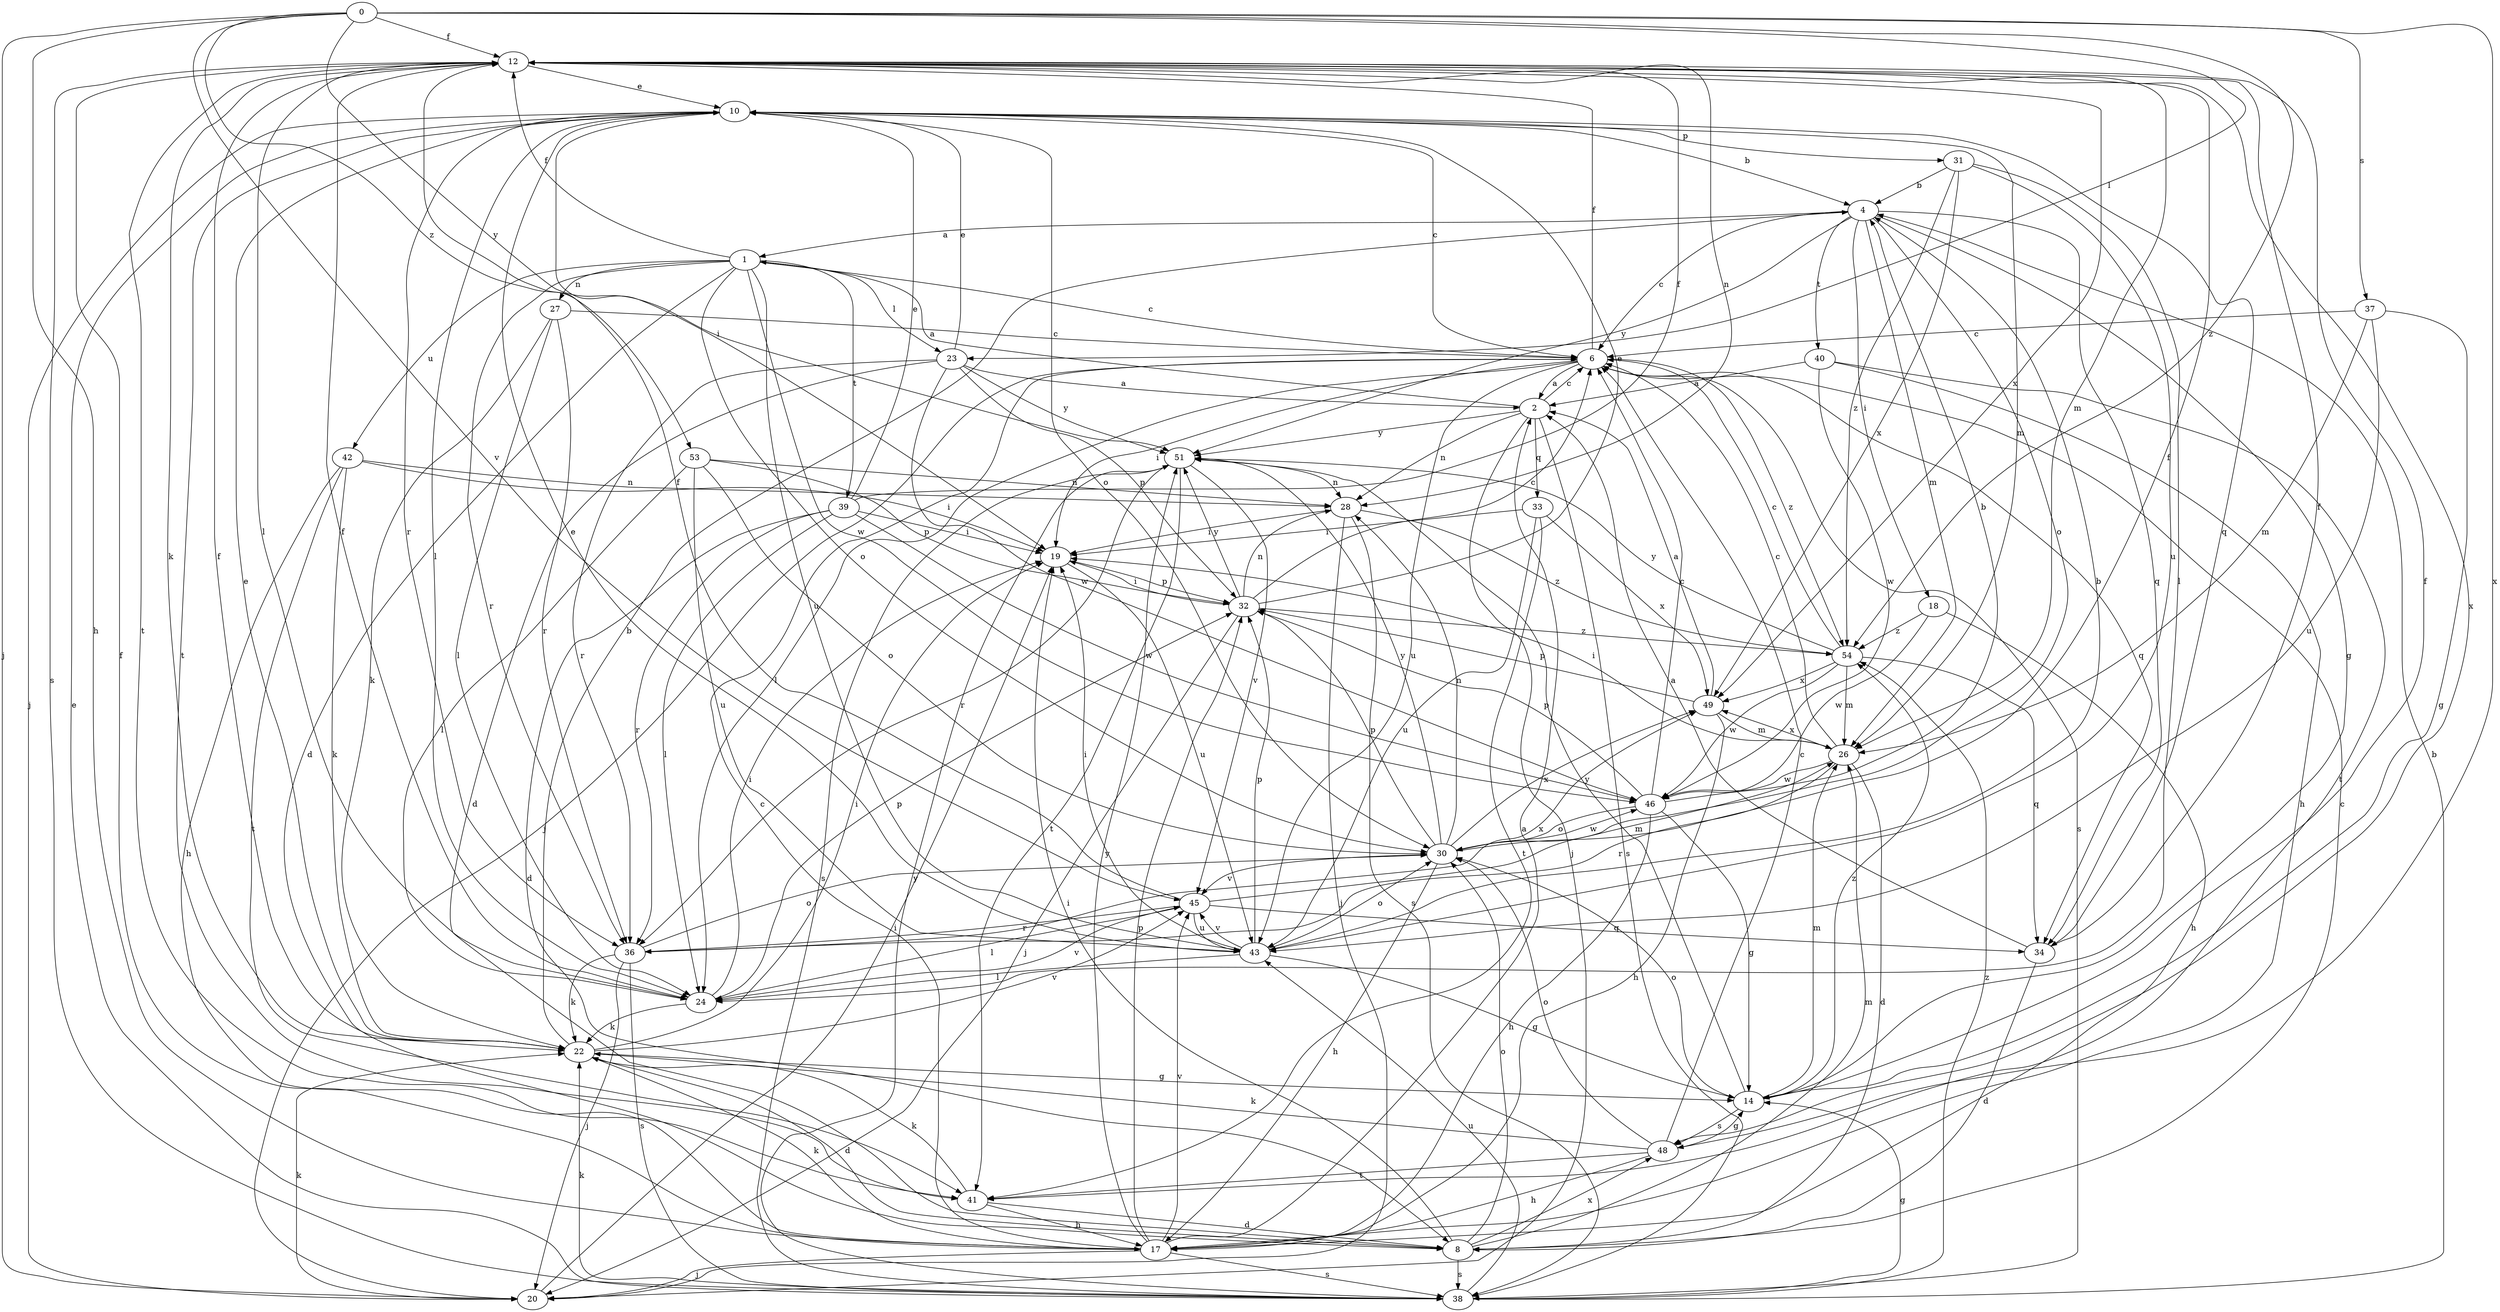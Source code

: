 strict digraph  {
0;
1;
2;
4;
6;
8;
10;
12;
14;
17;
18;
19;
20;
22;
23;
24;
26;
27;
28;
30;
31;
32;
33;
34;
36;
37;
38;
39;
40;
41;
42;
43;
45;
46;
48;
49;
51;
53;
54;
0 -> 12  [label=f];
0 -> 17  [label=h];
0 -> 20  [label=j];
0 -> 23  [label=l];
0 -> 37  [label=s];
0 -> 45  [label=v];
0 -> 48  [label=x];
0 -> 51  [label=y];
0 -> 53  [label=z];
0 -> 54  [label=z];
1 -> 6  [label=c];
1 -> 8  [label=d];
1 -> 12  [label=f];
1 -> 23  [label=l];
1 -> 27  [label=n];
1 -> 30  [label=o];
1 -> 36  [label=r];
1 -> 39  [label=t];
1 -> 42  [label=u];
1 -> 43  [label=u];
1 -> 46  [label=w];
2 -> 1  [label=a];
2 -> 6  [label=c];
2 -> 20  [label=j];
2 -> 28  [label=n];
2 -> 33  [label=q];
2 -> 38  [label=s];
2 -> 51  [label=y];
4 -> 1  [label=a];
4 -> 6  [label=c];
4 -> 14  [label=g];
4 -> 18  [label=i];
4 -> 26  [label=m];
4 -> 30  [label=o];
4 -> 34  [label=q];
4 -> 40  [label=t];
4 -> 51  [label=y];
6 -> 2  [label=a];
6 -> 12  [label=f];
6 -> 19  [label=i];
6 -> 20  [label=j];
6 -> 24  [label=l];
6 -> 34  [label=q];
6 -> 38  [label=s];
6 -> 43  [label=u];
6 -> 54  [label=z];
8 -> 6  [label=c];
8 -> 19  [label=i];
8 -> 26  [label=m];
8 -> 30  [label=o];
8 -> 38  [label=s];
8 -> 48  [label=x];
10 -> 4  [label=b];
10 -> 6  [label=c];
10 -> 19  [label=i];
10 -> 20  [label=j];
10 -> 24  [label=l];
10 -> 26  [label=m];
10 -> 30  [label=o];
10 -> 31  [label=p];
10 -> 34  [label=q];
10 -> 36  [label=r];
10 -> 41  [label=t];
12 -> 10  [label=e];
12 -> 22  [label=k];
12 -> 24  [label=l];
12 -> 26  [label=m];
12 -> 28  [label=n];
12 -> 38  [label=s];
12 -> 41  [label=t];
12 -> 48  [label=x];
12 -> 49  [label=x];
14 -> 12  [label=f];
14 -> 26  [label=m];
14 -> 30  [label=o];
14 -> 51  [label=y];
14 -> 54  [label=z];
14 -> 48  [label=s];
17 -> 2  [label=a];
17 -> 6  [label=c];
17 -> 12  [label=f];
17 -> 20  [label=j];
17 -> 22  [label=k];
17 -> 32  [label=p];
17 -> 38  [label=s];
17 -> 45  [label=v];
17 -> 51  [label=y];
18 -> 17  [label=h];
18 -> 46  [label=w];
18 -> 54  [label=z];
19 -> 32  [label=p];
19 -> 43  [label=u];
20 -> 19  [label=i];
20 -> 22  [label=k];
22 -> 4  [label=b];
22 -> 8  [label=d];
22 -> 10  [label=e];
22 -> 12  [label=f];
22 -> 14  [label=g];
22 -> 19  [label=i];
22 -> 45  [label=v];
23 -> 2  [label=a];
23 -> 8  [label=d];
23 -> 10  [label=e];
23 -> 32  [label=p];
23 -> 36  [label=r];
23 -> 46  [label=w];
23 -> 51  [label=y];
24 -> 12  [label=f];
24 -> 19  [label=i];
24 -> 22  [label=k];
24 -> 32  [label=p];
24 -> 45  [label=v];
26 -> 6  [label=c];
26 -> 8  [label=d];
26 -> 19  [label=i];
26 -> 36  [label=r];
26 -> 46  [label=w];
26 -> 49  [label=x];
27 -> 6  [label=c];
27 -> 22  [label=k];
27 -> 24  [label=l];
27 -> 36  [label=r];
28 -> 19  [label=i];
28 -> 20  [label=j];
28 -> 38  [label=s];
28 -> 54  [label=z];
30 -> 12  [label=f];
30 -> 17  [label=h];
30 -> 28  [label=n];
30 -> 32  [label=p];
30 -> 45  [label=v];
30 -> 46  [label=w];
30 -> 49  [label=x];
30 -> 51  [label=y];
31 -> 4  [label=b];
31 -> 24  [label=l];
31 -> 43  [label=u];
31 -> 49  [label=x];
31 -> 54  [label=z];
32 -> 6  [label=c];
32 -> 10  [label=e];
32 -> 19  [label=i];
32 -> 20  [label=j];
32 -> 28  [label=n];
32 -> 51  [label=y];
32 -> 54  [label=z];
33 -> 19  [label=i];
33 -> 41  [label=t];
33 -> 43  [label=u];
33 -> 49  [label=x];
34 -> 2  [label=a];
34 -> 8  [label=d];
34 -> 12  [label=f];
36 -> 20  [label=j];
36 -> 22  [label=k];
36 -> 30  [label=o];
36 -> 38  [label=s];
36 -> 49  [label=x];
37 -> 6  [label=c];
37 -> 14  [label=g];
37 -> 26  [label=m];
37 -> 43  [label=u];
38 -> 4  [label=b];
38 -> 10  [label=e];
38 -> 14  [label=g];
38 -> 22  [label=k];
38 -> 43  [label=u];
38 -> 51  [label=y];
38 -> 54  [label=z];
39 -> 8  [label=d];
39 -> 10  [label=e];
39 -> 12  [label=f];
39 -> 19  [label=i];
39 -> 24  [label=l];
39 -> 36  [label=r];
39 -> 46  [label=w];
40 -> 2  [label=a];
40 -> 17  [label=h];
40 -> 41  [label=t];
40 -> 46  [label=w];
41 -> 8  [label=d];
41 -> 17  [label=h];
41 -> 22  [label=k];
42 -> 17  [label=h];
42 -> 19  [label=i];
42 -> 22  [label=k];
42 -> 28  [label=n];
42 -> 41  [label=t];
43 -> 4  [label=b];
43 -> 10  [label=e];
43 -> 14  [label=g];
43 -> 19  [label=i];
43 -> 24  [label=l];
43 -> 30  [label=o];
43 -> 32  [label=p];
43 -> 45  [label=v];
45 -> 12  [label=f];
45 -> 24  [label=l];
45 -> 26  [label=m];
45 -> 34  [label=q];
45 -> 36  [label=r];
45 -> 43  [label=u];
46 -> 4  [label=b];
46 -> 6  [label=c];
46 -> 14  [label=g];
46 -> 17  [label=h];
46 -> 30  [label=o];
46 -> 32  [label=p];
48 -> 6  [label=c];
48 -> 14  [label=g];
48 -> 17  [label=h];
48 -> 22  [label=k];
48 -> 30  [label=o];
48 -> 41  [label=t];
49 -> 2  [label=a];
49 -> 17  [label=h];
49 -> 26  [label=m];
49 -> 32  [label=p];
51 -> 28  [label=n];
51 -> 36  [label=r];
51 -> 38  [label=s];
51 -> 41  [label=t];
51 -> 45  [label=v];
53 -> 24  [label=l];
53 -> 28  [label=n];
53 -> 30  [label=o];
53 -> 32  [label=p];
53 -> 43  [label=u];
54 -> 6  [label=c];
54 -> 26  [label=m];
54 -> 34  [label=q];
54 -> 46  [label=w];
54 -> 49  [label=x];
54 -> 51  [label=y];
}
